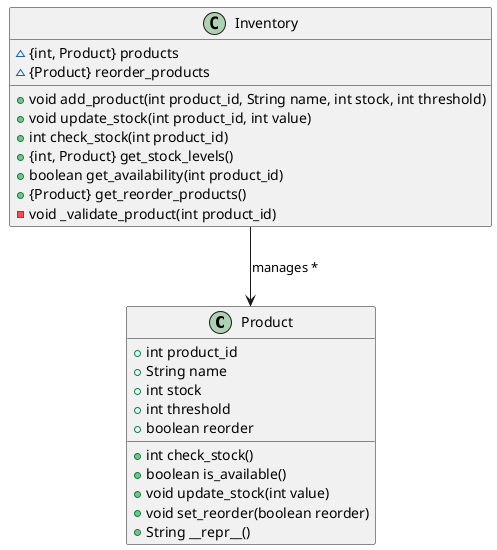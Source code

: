 @startuml
class Product {
    +int product_id
    +String name
    +int stock
    +int threshold
    +boolean reorder

    +int check_stock()
    +boolean is_available()
    +void update_stock(int value)
    +void set_reorder(boolean reorder)
    +String __repr__()
}

class Inventory {
    ~{int, Product} products
    ~{Product} reorder_products

    +void add_product(int product_id, String name, int stock, int threshold)
    +void update_stock(int product_id, int value)
    +int check_stock(int product_id)
    +{int, Product} get_stock_levels()
    +boolean get_availability(int product_id)
    +{Product} get_reorder_products()
    -void _validate_product(int product_id)
}

Inventory --> Product : "manages *"
@enduml